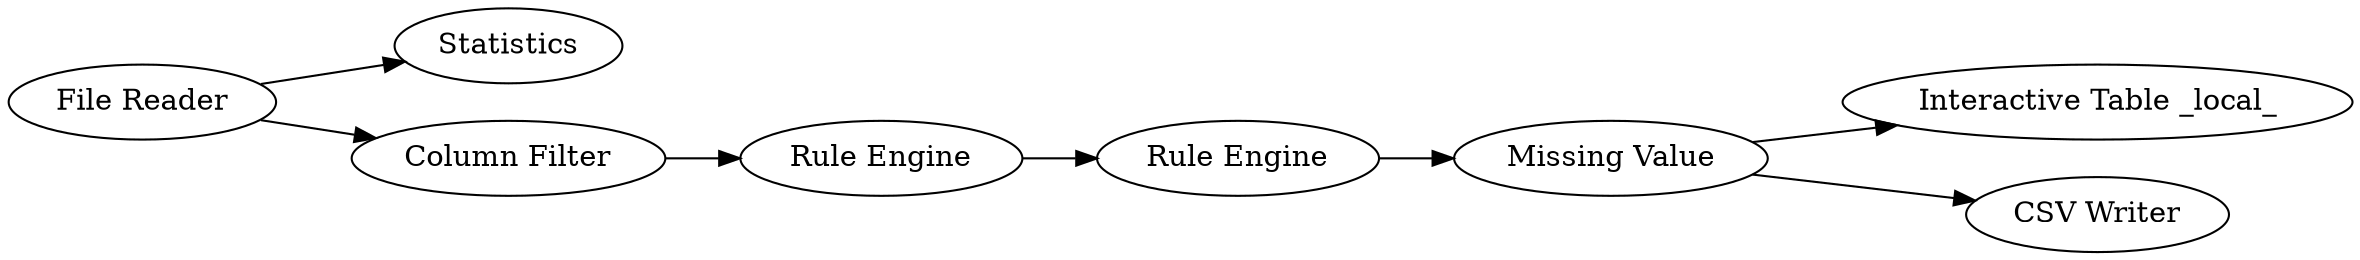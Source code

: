 digraph {
	"-3683894158558260396_7" [label="Interactive Table _local_"]
	"-3683894158558260396_9" [label=Statistics]
	"-3683894158558260396_13" [label="Missing Value"]
	"-3683894158558260396_19" [label="Rule Engine"]
	"-3683894158558260396_1" [label="File Reader"]
	"-3683894158558260396_22" [label="CSV Writer"]
	"-3683894158558260396_20" [label="Rule Engine"]
	"-3683894158558260396_12" [label="Column Filter"]
	"-3683894158558260396_20" -> "-3683894158558260396_13"
	"-3683894158558260396_12" -> "-3683894158558260396_19"
	"-3683894158558260396_1" -> "-3683894158558260396_9"
	"-3683894158558260396_13" -> "-3683894158558260396_7"
	"-3683894158558260396_1" -> "-3683894158558260396_12"
	"-3683894158558260396_13" -> "-3683894158558260396_22"
	"-3683894158558260396_19" -> "-3683894158558260396_20"
	rankdir=LR
}

